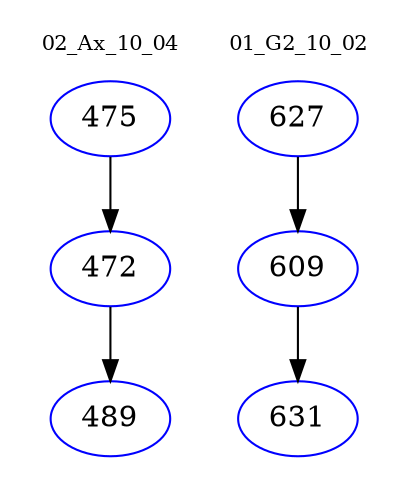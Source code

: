 digraph{
subgraph cluster_0 {
color = white
label = "02_Ax_10_04";
fontsize=10;
T0_475 [label="475", color="blue"]
T0_475 -> T0_472 [color="black"]
T0_472 [label="472", color="blue"]
T0_472 -> T0_489 [color="black"]
T0_489 [label="489", color="blue"]
}
subgraph cluster_1 {
color = white
label = "01_G2_10_02";
fontsize=10;
T1_627 [label="627", color="blue"]
T1_627 -> T1_609 [color="black"]
T1_609 [label="609", color="blue"]
T1_609 -> T1_631 [color="black"]
T1_631 [label="631", color="blue"]
}
}
